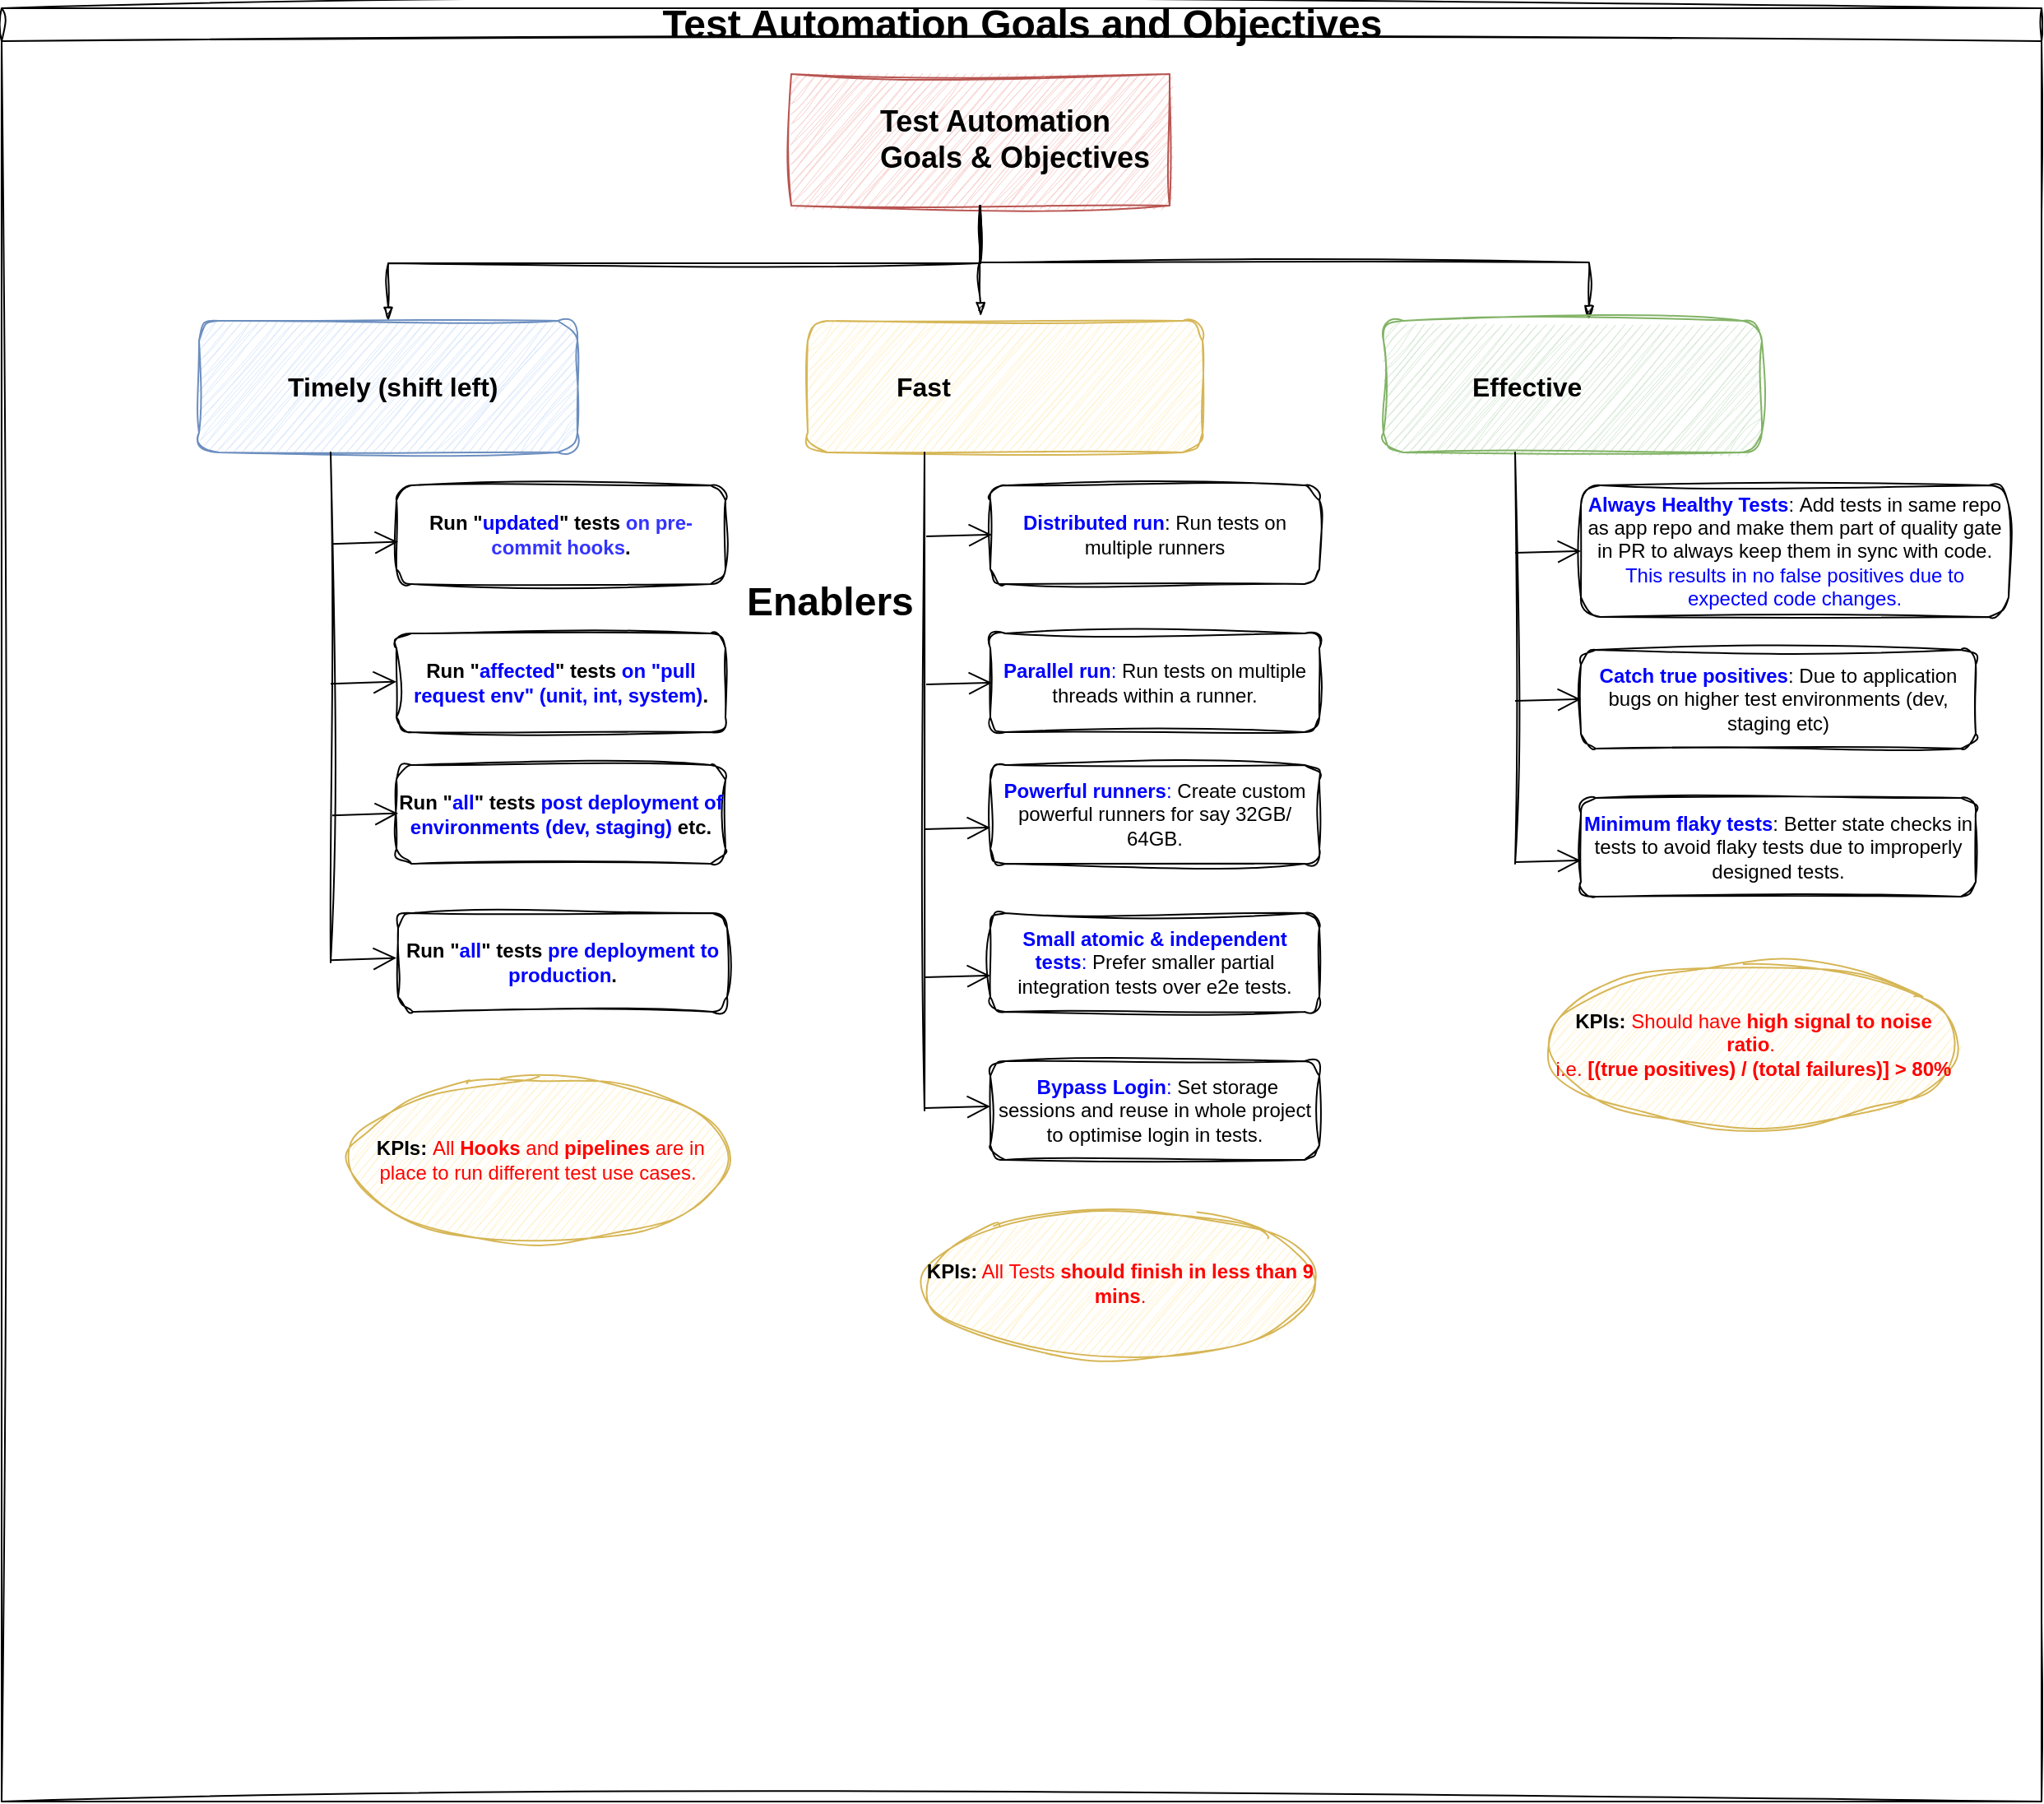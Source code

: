 <mxfile version="26.0.10">
  <diagram id="prtHgNgQTEPvFCAcTncT" name="Page-1">
    <mxGraphModel dx="1242" dy="766" grid="1" gridSize="10" guides="1" tooltips="1" connect="1" arrows="1" fold="1" page="1" pageScale="1" pageWidth="827" pageHeight="1169" math="0" shadow="0">
      <root>
        <mxCell id="0" />
        <mxCell id="1" parent="0" />
        <mxCell id="dNxyNK7c78bLwvsdeMH5-11" value="&lt;font style=&quot;font-size: 24px;&quot;&gt;Test Automation Goals and Objectives&lt;/font&gt;" style="swimlane;https://cdn4.iconfinder.com/data/icons/online-marketing-hand-drawn-vol-2/52/goals__seo__target__mission__office__shooting__business-512.png;html=1;startSize=20;horizontal=1;containerType=tree;glass=0;sketch=1;curveFitting=1;jiggle=2;" parent="1" vertex="1">
          <mxGeometry x="120" y="90" width="1240" height="1090" as="geometry" />
        </mxCell>
        <UserObject label="&lt;font style=&quot;font-size: 18px;&quot;&gt;Test Automation Goals &amp;amp; Objectives&lt;/font&gt;" name="Tessa Miller" position="CFO" location="Office 1" email="me@example.com" placeholders="1" link="https://www.draw.io" id="dNxyNK7c78bLwvsdeMH5-12">
          <mxCell style="label;image=https://cdn4.iconfinder.com/data/icons/online-marketing-hand-drawn-vol-2/52/goals__seo__target__mission__office__shooting__business-1024.png;whiteSpace=wrap;html=1;rounded=0;glass=0;treeMoving=1;treeFolding=1;sketch=1;curveFitting=1;jiggle=2;fillColor=#f8cecc;strokeColor=#b85450;" parent="dNxyNK7c78bLwvsdeMH5-11" vertex="1">
            <mxGeometry x="480" y="40" width="230" height="80" as="geometry" />
          </mxCell>
        </UserObject>
        <mxCell id="dNxyNK7c78bLwvsdeMH5-13" value="" style="endArrow=blockThin;endFill=1;fontSize=11;edgeStyle=elbowEdgeStyle;elbow=vertical;rounded=0;sketch=1;curveFitting=1;jiggle=2;" parent="dNxyNK7c78bLwvsdeMH5-11" source="dNxyNK7c78bLwvsdeMH5-12" target="dNxyNK7c78bLwvsdeMH5-14" edge="1">
          <mxGeometry relative="1" as="geometry" />
        </mxCell>
        <UserObject label="&lt;span style=&quot;font-size: 16px;&quot;&gt;Timely (shift left)&lt;/span&gt;" name="Edward Morrison" position="Brand Manager" location="Office 2" email="me@example.com" placeholders="1" link="https://www.draw.io" id="dNxyNK7c78bLwvsdeMH5-14">
          <mxCell style="label;image=https://cdn3.iconfinder.com/data/icons/watchify-v1-0-80px/80/arrow-left-80px-1024.png;whiteSpace=wrap;html=1;rounded=1;glass=0;treeFolding=1;treeMoving=1;sketch=1;curveFitting=1;jiggle=2;fillColor=#dae8fc;strokeColor=#6c8ebf;shadow=0;align=left;movable=1;resizable=1;rotatable=1;deletable=1;editable=1;locked=0;connectable=1;" parent="dNxyNK7c78bLwvsdeMH5-11" vertex="1">
            <mxGeometry x="120" y="190" width="230" height="80" as="geometry" />
          </mxCell>
        </UserObject>
        <mxCell id="dNxyNK7c78bLwvsdeMH5-15" value="" style="endArrow=blockThin;endFill=1;fontSize=11;edgeStyle=elbowEdgeStyle;elbow=vertical;rounded=0;sketch=1;curveFitting=1;jiggle=2;entryX=0.438;entryY=-0.037;entryDx=0;entryDy=0;entryPerimeter=0;" parent="dNxyNK7c78bLwvsdeMH5-11" edge="1" target="dNxyNK7c78bLwvsdeMH5-16">
          <mxGeometry relative="1" as="geometry">
            <mxPoint x="594.5" y="120" as="sourcePoint" />
            <mxPoint x="594.5" y="180" as="targetPoint" />
          </mxGeometry>
        </mxCell>
        <UserObject label="&lt;font style=&quot;font-size: 16px;&quot;&gt;Fast&lt;/font&gt;" name="Evan Valet" position="HR Director" location="Office 4" email="me@example.com" placeholders="1" link="https://www.draw.io" id="dNxyNK7c78bLwvsdeMH5-16">
          <mxCell style="label;image=https://cdn4.iconfinder.com/data/icons/doodle-5/155/rocket-1024.png;html=1;rounded=1;glass=0;treeFolding=1;treeMoving=1;sketch=1;curveFitting=1;jiggle=2;fillColor=#fff2cc;strokeColor=#d6b656;" parent="dNxyNK7c78bLwvsdeMH5-11" vertex="1">
            <mxGeometry x="490" y="190" width="240" height="80" as="geometry" />
          </mxCell>
        </UserObject>
        <mxCell id="dNxyNK7c78bLwvsdeMH5-17" value="" style="endArrow=blockThin;endFill=1;fontSize=11;edgeStyle=elbowEdgeStyle;elbow=vertical;rounded=0;sketch=1;curveFitting=1;jiggle=2;entryX=0.543;entryY=-0.012;entryDx=0;entryDy=0;entryPerimeter=0;" parent="dNxyNK7c78bLwvsdeMH5-11" source="dNxyNK7c78bLwvsdeMH5-12" edge="1" target="dNxyNK7c78bLwvsdeMH5-18">
          <mxGeometry relative="1" as="geometry">
            <mxPoint x="920" y="190" as="targetPoint" />
          </mxGeometry>
        </mxCell>
        <UserObject label="&lt;font style=&quot;font-size: 16px;&quot;&gt;Effective&lt;/font&gt;" name="Alison Donovan" position="System Admin" location="Office 3" email="me@example.com" placeholders="1" link="https://www.draw.io" id="dNxyNK7c78bLwvsdeMH5-18">
          <mxCell style="label;image=https://cdn4.iconfinder.com/data/icons/software-and-web-technology/100/reliability-1024.png;whiteSpace=wrap;html=1;rounded=1;glass=0;sketch=1;curveFitting=1;jiggle=2;fillColor=#d5e8d4;strokeColor=#82b366;" parent="dNxyNK7c78bLwvsdeMH5-11" vertex="1">
            <mxGeometry x="840" y="190" width="230" height="80" as="geometry" />
          </mxCell>
        </UserObject>
        <mxCell id="lE6xOp5lvpQgKnNLigZw-4" value="&lt;b&gt;&lt;font style=&quot;color: rgb(0, 0, 255);&quot;&gt;Distributed run&lt;/font&gt;&lt;/b&gt;: Run tests on multiple runners" style="rounded=1;whiteSpace=wrap;html=1;sketch=1;curveFitting=1;jiggle=2;" parent="dNxyNK7c78bLwvsdeMH5-11" vertex="1">
          <mxGeometry x="601" y="290" width="200" height="60" as="geometry" />
        </mxCell>
        <mxCell id="lE6xOp5lvpQgKnNLigZw-6" value="&lt;h1 style=&quot;margin-top: 0px;&quot;&gt;Enablers&lt;/h1&gt;" style="text;html=1;whiteSpace=wrap;overflow=hidden;rounded=0;sketch=1;curveFitting=1;jiggle=2;" parent="dNxyNK7c78bLwvsdeMH5-11" vertex="1">
          <mxGeometry x="451" y="340" width="180" height="40" as="geometry" />
        </mxCell>
        <mxCell id="lE6xOp5lvpQgKnNLigZw-7" value="&lt;font style=&quot;color: rgb(0, 0, 255);&quot;&gt;&lt;b&gt;Parallel run&lt;/b&gt;:&lt;/font&gt; Run tests on multiple threads within a runner." style="rounded=1;whiteSpace=wrap;html=1;sketch=1;curveFitting=1;jiggle=2;" parent="dNxyNK7c78bLwvsdeMH5-11" vertex="1">
          <mxGeometry x="601" y="380" width="200" height="60" as="geometry" />
        </mxCell>
        <mxCell id="lE6xOp5lvpQgKnNLigZw-8" value="&lt;font style=&quot;color: rgb(0, 0, 255);&quot;&gt;&lt;b&gt;Powerful runners&lt;/b&gt;:&lt;/font&gt; Create custom powerful runners for say 32GB/ 64GB." style="rounded=1;whiteSpace=wrap;html=1;sketch=1;curveFitting=1;jiggle=2;" parent="dNxyNK7c78bLwvsdeMH5-11" vertex="1">
          <mxGeometry x="601" y="460" width="200" height="60" as="geometry" />
        </mxCell>
        <mxCell id="dcq4-NIjGIj9vY-xPq-j-1" value="&lt;b&gt;KPIs:&lt;/b&gt; &lt;font style=&quot;color: rgb(255, 0, 0);&quot;&gt;All Tests &lt;b&gt;should finish in less than 9 mins&lt;/b&gt;.&lt;/font&gt;" style="ellipse;whiteSpace=wrap;html=1;fillColor=#fff2cc;strokeColor=#d6b656;sketch=1;curveFitting=1;jiggle=2;" vertex="1" parent="dNxyNK7c78bLwvsdeMH5-11">
          <mxGeometry x="560" y="730" width="240" height="90" as="geometry" />
        </mxCell>
        <mxCell id="dcq4-NIjGIj9vY-xPq-j-22" value="" style="endArrow=open;endFill=1;endSize=12;html=1;rounded=0;" edge="1" parent="dNxyNK7c78bLwvsdeMH5-11">
          <mxGeometry width="160" relative="1" as="geometry">
            <mxPoint x="562" y="411" as="sourcePoint" />
            <mxPoint x="602" y="410" as="targetPoint" />
          </mxGeometry>
        </mxCell>
        <mxCell id="dcq4-NIjGIj9vY-xPq-j-23" value="" style="endArrow=open;endFill=1;endSize=12;html=1;rounded=0;" edge="1" parent="dNxyNK7c78bLwvsdeMH5-11">
          <mxGeometry width="160" relative="1" as="geometry">
            <mxPoint x="562" y="321" as="sourcePoint" />
            <mxPoint x="602" y="320" as="targetPoint" />
          </mxGeometry>
        </mxCell>
        <mxCell id="dcq4-NIjGIj9vY-xPq-j-2" value="&lt;b&gt;Run &quot;&lt;font style=&quot;color: rgb(0, 0, 255);&quot;&gt;updated&lt;/font&gt;&quot; tests &lt;font style=&quot;color: rgb(51, 51, 255);&quot;&gt;on pre-commit hooks&lt;/font&gt;.&lt;/b&gt;" style="rounded=1;whiteSpace=wrap;html=1;sketch=1;curveFitting=1;jiggle=2;" vertex="1" parent="dNxyNK7c78bLwvsdeMH5-11">
          <mxGeometry x="240" y="290" width="200" height="60" as="geometry" />
        </mxCell>
        <mxCell id="dcq4-NIjGIj9vY-xPq-j-4" value="&lt;b&gt;Run &quot;&lt;font style=&quot;color: rgb(0, 0, 255);&quot;&gt;affected&lt;/font&gt;&quot; tests &lt;font style=&quot;color: rgb(0, 0, 255);&quot;&gt;on &quot;pull request env&quot; (unit, int, system)&lt;/font&gt;.&lt;/b&gt;" style="rounded=1;whiteSpace=wrap;html=1;sketch=1;curveFitting=1;jiggle=2;" vertex="1" parent="dNxyNK7c78bLwvsdeMH5-11">
          <mxGeometry x="240" y="380" width="200" height="60" as="geometry" />
        </mxCell>
        <mxCell id="dcq4-NIjGIj9vY-xPq-j-5" value="&lt;b&gt;Run &quot;&lt;font style=&quot;color: rgb(0, 0, 255);&quot;&gt;all&lt;/font&gt;&quot; tests &lt;font style=&quot;color: rgb(0, 0, 255);&quot;&gt;post deployment of environments (dev, staging)&lt;/font&gt; etc.&lt;/b&gt;" style="rounded=1;whiteSpace=wrap;html=1;sketch=1;curveFitting=1;jiggle=2;" vertex="1" parent="dNxyNK7c78bLwvsdeMH5-11">
          <mxGeometry x="240" y="460" width="200" height="60" as="geometry" />
        </mxCell>
        <mxCell id="dcq4-NIjGIj9vY-xPq-j-6" value="&lt;div&gt;&lt;b style=&quot;background-color: transparent; color: light-dark(rgb(0, 0, 0), rgb(255, 255, 255));&quot;&gt;&amp;nbsp;KPIs:&lt;/b&gt;&lt;span style=&quot;background-color: transparent; color: light-dark(rgb(0, 0, 0), rgb(255, 255, 255));&quot;&gt;&amp;nbsp;&lt;/span&gt;&lt;span style=&quot;background-color: transparent;&quot;&gt;&lt;font style=&quot;color: light-dark(rgb(255, 0, 0), rgb(255, 255, 255));&quot;&gt;All &lt;b style=&quot;&quot;&gt;Hooks&lt;/b&gt; and &lt;b style=&quot;&quot;&gt;pipelines&lt;/b&gt; are in place to run different test use cases.&lt;/font&gt;&lt;/span&gt;&lt;/div&gt;" style="ellipse;whiteSpace=wrap;html=1;fillColor=#fff2cc;strokeColor=#d6b656;sketch=1;curveFitting=1;jiggle=2;" vertex="1" parent="dNxyNK7c78bLwvsdeMH5-11">
          <mxGeometry x="211" y="650" width="230" height="100" as="geometry" />
        </mxCell>
        <mxCell id="dcq4-NIjGIj9vY-xPq-j-7" value="&lt;b&gt;Run &quot;&lt;font style=&quot;color: rgb(0, 0, 255);&quot;&gt;all&lt;/font&gt;&quot; tests &lt;font style=&quot;color: rgb(0, 0, 255);&quot;&gt;pre&lt;/font&gt; &lt;font style=&quot;color: rgb(0, 0, 255);&quot;&gt;deployment to production&lt;/font&gt;.&lt;/b&gt;" style="rounded=1;whiteSpace=wrap;html=1;sketch=1;curveFitting=1;jiggle=2;" vertex="1" parent="dNxyNK7c78bLwvsdeMH5-11">
          <mxGeometry x="241" y="550" width="200" height="60" as="geometry" />
        </mxCell>
        <mxCell id="dcq4-NIjGIj9vY-xPq-j-38" value="" style="endArrow=open;endFill=1;endSize=12;html=1;rounded=0;" edge="1" parent="dNxyNK7c78bLwvsdeMH5-11">
          <mxGeometry width="160" relative="1" as="geometry">
            <mxPoint x="201" y="490.673" as="sourcePoint" />
            <mxPoint x="241" y="489.326" as="targetPoint" />
          </mxGeometry>
        </mxCell>
        <mxCell id="dcq4-NIjGIj9vY-xPq-j-39" value="" style="endArrow=open;endFill=1;endSize=12;html=1;rounded=0;" edge="1" parent="dNxyNK7c78bLwvsdeMH5-11">
          <mxGeometry width="160" relative="1" as="geometry">
            <mxPoint x="200" y="410.677" as="sourcePoint" />
            <mxPoint x="240" y="409.33" as="targetPoint" />
          </mxGeometry>
        </mxCell>
        <mxCell id="dcq4-NIjGIj9vY-xPq-j-40" value="" style="endArrow=open;endFill=1;endSize=12;html=1;rounded=0;" edge="1" parent="dNxyNK7c78bLwvsdeMH5-11">
          <mxGeometry width="160" relative="1" as="geometry">
            <mxPoint x="201" y="325.677" as="sourcePoint" />
            <mxPoint x="241" y="324.33" as="targetPoint" />
          </mxGeometry>
        </mxCell>
        <mxCell id="dcq4-NIjGIj9vY-xPq-j-36" value="" style="endArrow=none;html=1;rounded=0;sketch=1;curveFitting=1;jiggle=2;" edge="1" parent="dNxyNK7c78bLwvsdeMH5-11">
          <mxGeometry width="50" height="50" relative="1" as="geometry">
            <mxPoint x="200" y="580" as="sourcePoint" />
            <mxPoint x="200" y="270" as="targetPoint" />
          </mxGeometry>
        </mxCell>
        <mxCell id="dcq4-NIjGIj9vY-xPq-j-37" value="" style="endArrow=open;endFill=1;endSize=12;html=1;rounded=0;" edge="1" parent="dNxyNK7c78bLwvsdeMH5-11">
          <mxGeometry width="160" relative="1" as="geometry">
            <mxPoint x="200" y="578.652" as="sourcePoint" />
            <mxPoint x="240" y="577.304" as="targetPoint" />
          </mxGeometry>
        </mxCell>
        <mxCell id="dcq4-NIjGIj9vY-xPq-j-13" value="&lt;b&gt;KPIs:&lt;/b&gt;&amp;nbsp;&lt;font color=&quot;#ff0000&quot;&gt;Should have&lt;b&gt; high signal to noise ratio&lt;/b&gt;.&amp;nbsp;&lt;/font&gt;&lt;div&gt;&lt;font color=&quot;#ff0000&quot;&gt;i.e. &lt;b&gt;[(true positives) / (total failures)] &amp;gt; 80%&lt;/b&gt;&lt;/font&gt;&lt;/div&gt;" style="ellipse;whiteSpace=wrap;html=1;fillColor=#fff2cc;strokeColor=#d6b656;sketch=1;curveFitting=1;jiggle=2;" vertex="1" parent="dNxyNK7c78bLwvsdeMH5-11">
          <mxGeometry x="940" y="580" width="250" height="100" as="geometry" />
        </mxCell>
        <mxCell id="dcq4-NIjGIj9vY-xPq-j-41" value="&lt;font style=&quot;color: rgb(0, 0, 255);&quot;&gt;&lt;b&gt;Small atomic &amp;amp; independent tests&lt;/b&gt;:&lt;/font&gt;&amp;nbsp;Prefer smaller partial integration tests over e2e tests." style="rounded=1;whiteSpace=wrap;html=1;sketch=1;curveFitting=1;jiggle=2;" vertex="1" parent="dNxyNK7c78bLwvsdeMH5-11">
          <mxGeometry x="601" y="550" width="200" height="60" as="geometry" />
        </mxCell>
        <mxCell id="dcq4-NIjGIj9vY-xPq-j-42" value="" style="endArrow=open;endFill=1;endSize=12;html=1;rounded=0;" edge="1" parent="dNxyNK7c78bLwvsdeMH5-11">
          <mxGeometry width="160" relative="1" as="geometry">
            <mxPoint x="561" y="589" as="sourcePoint" />
            <mxPoint x="601" y="588" as="targetPoint" />
          </mxGeometry>
        </mxCell>
        <mxCell id="lE6xOp5lvpQgKnNLigZw-5" value="" style="endArrow=none;html=1;rounded=0;sketch=1;curveFitting=1;jiggle=2;" parent="dNxyNK7c78bLwvsdeMH5-11" edge="1">
          <mxGeometry width="50" height="50" relative="1" as="geometry">
            <mxPoint x="561" y="670" as="sourcePoint" />
            <mxPoint x="561" y="270" as="targetPoint" />
          </mxGeometry>
        </mxCell>
        <mxCell id="dcq4-NIjGIj9vY-xPq-j-21" value="" style="endArrow=open;endFill=1;endSize=12;html=1;rounded=0;" edge="1" parent="dNxyNK7c78bLwvsdeMH5-11">
          <mxGeometry width="160" relative="1" as="geometry">
            <mxPoint x="561" y="499" as="sourcePoint" />
            <mxPoint x="601" y="498" as="targetPoint" />
          </mxGeometry>
        </mxCell>
        <mxCell id="dcq4-NIjGIj9vY-xPq-j-43" value="&lt;font style=&quot;color: rgb(0, 0, 255);&quot;&gt;&lt;b&gt;&amp;nbsp;Bypass Login&lt;/b&gt;:&lt;/font&gt;&amp;nbsp;Set storage sessions and reuse in whole project to optimise login in tests." style="rounded=1;whiteSpace=wrap;html=1;sketch=1;curveFitting=1;jiggle=2;" vertex="1" parent="dNxyNK7c78bLwvsdeMH5-11">
          <mxGeometry x="601" y="640" width="200" height="60" as="geometry" />
        </mxCell>
        <mxCell id="dcq4-NIjGIj9vY-xPq-j-44" value="" style="endArrow=open;endFill=1;endSize=12;html=1;rounded=0;" edge="1" parent="dNxyNK7c78bLwvsdeMH5-11">
          <mxGeometry width="160" relative="1" as="geometry">
            <mxPoint x="561" y="668.5" as="sourcePoint" />
            <mxPoint x="601" y="667.5" as="targetPoint" />
          </mxGeometry>
        </mxCell>
        <mxCell id="dcq4-NIjGIj9vY-xPq-j-8" value="&lt;b&gt;&lt;font style=&quot;color: rgb(0, 0, 255);&quot;&gt;Always Healthy Tests&lt;/font&gt;&lt;/b&gt;:&amp;nbsp;Add tests in same repo as app repo and make them part of quality gate in PR to always keep them in sync with code. &lt;font style=&quot;color: rgb(0, 0, 255);&quot;&gt;This results in&amp;nbsp;&lt;/font&gt;&lt;font style=&quot;color: rgb(0, 0, 255);&quot;&gt;no false positives due to expecte&lt;/font&gt;&lt;font style=&quot;color: rgb(0, 0, 255);&quot;&gt;d code changes.&lt;/font&gt;" style="rounded=1;whiteSpace=wrap;html=1;sketch=1;curveFitting=1;jiggle=2;" vertex="1" parent="dNxyNK7c78bLwvsdeMH5-11">
          <mxGeometry x="960" y="290" width="260" height="80" as="geometry" />
        </mxCell>
        <mxCell id="dcq4-NIjGIj9vY-xPq-j-9" value="&lt;b&gt;&lt;font style=&quot;color: rgb(0, 0, 255);&quot;&gt;Catch true positives&lt;/font&gt;&lt;/b&gt;: Due to application bugs on higher test environments (dev, staging etc)" style="rounded=1;whiteSpace=wrap;html=1;sketch=1;curveFitting=1;jiggle=2;" vertex="1" parent="dNxyNK7c78bLwvsdeMH5-11">
          <mxGeometry x="960" y="390" width="240" height="60" as="geometry" />
        </mxCell>
        <mxCell id="dcq4-NIjGIj9vY-xPq-j-10" value="&lt;b&gt;&lt;font style=&quot;color: rgb(0, 0, 255);&quot;&gt;Minimum flaky tests&lt;/font&gt;&lt;/b&gt;: Better state checks in tests to avoid flaky tests due to improperly designed tests." style="rounded=1;whiteSpace=wrap;html=1;sketch=1;curveFitting=1;jiggle=2;" vertex="1" parent="dNxyNK7c78bLwvsdeMH5-11">
          <mxGeometry x="960" y="480" width="240" height="60" as="geometry" />
        </mxCell>
        <mxCell id="dcq4-NIjGIj9vY-xPq-j-30" value="" style="endArrow=open;endFill=1;endSize=12;html=1;rounded=0;" edge="1" parent="dNxyNK7c78bLwvsdeMH5-11">
          <mxGeometry width="160" relative="1" as="geometry">
            <mxPoint x="920" y="519" as="sourcePoint" />
            <mxPoint x="960" y="518" as="targetPoint" />
          </mxGeometry>
        </mxCell>
        <mxCell id="dcq4-NIjGIj9vY-xPq-j-33" value="" style="endArrow=open;endFill=1;endSize=12;html=1;rounded=0;" edge="1" parent="dNxyNK7c78bLwvsdeMH5-11">
          <mxGeometry width="160" relative="1" as="geometry">
            <mxPoint x="920" y="421" as="sourcePoint" />
            <mxPoint x="960" y="420" as="targetPoint" />
          </mxGeometry>
        </mxCell>
        <mxCell id="dcq4-NIjGIj9vY-xPq-j-34" value="" style="endArrow=open;endFill=1;endSize=12;html=1;rounded=0;" edge="1" parent="dNxyNK7c78bLwvsdeMH5-11">
          <mxGeometry width="160" relative="1" as="geometry">
            <mxPoint x="920" y="331" as="sourcePoint" />
            <mxPoint x="960" y="330" as="targetPoint" />
          </mxGeometry>
        </mxCell>
        <mxCell id="dcq4-NIjGIj9vY-xPq-j-29" value="" style="endArrow=none;html=1;rounded=0;sketch=1;curveFitting=1;jiggle=2;" edge="1" parent="dNxyNK7c78bLwvsdeMH5-11">
          <mxGeometry width="50" height="50" relative="1" as="geometry">
            <mxPoint x="920" y="520" as="sourcePoint" />
            <mxPoint x="920" y="270" as="targetPoint" />
          </mxGeometry>
        </mxCell>
      </root>
    </mxGraphModel>
  </diagram>
</mxfile>
